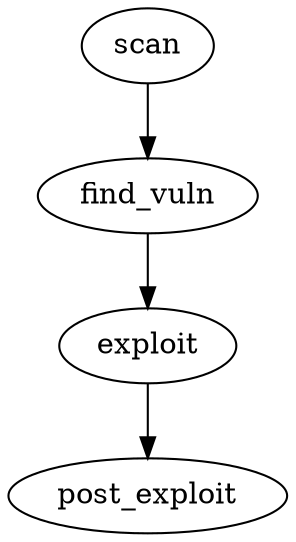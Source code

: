 digraph attack_flow {
  "scan" -> "find_vuln";
  "find_vuln" -> "exploit";
  "exploit" -> "post_exploit";
}
